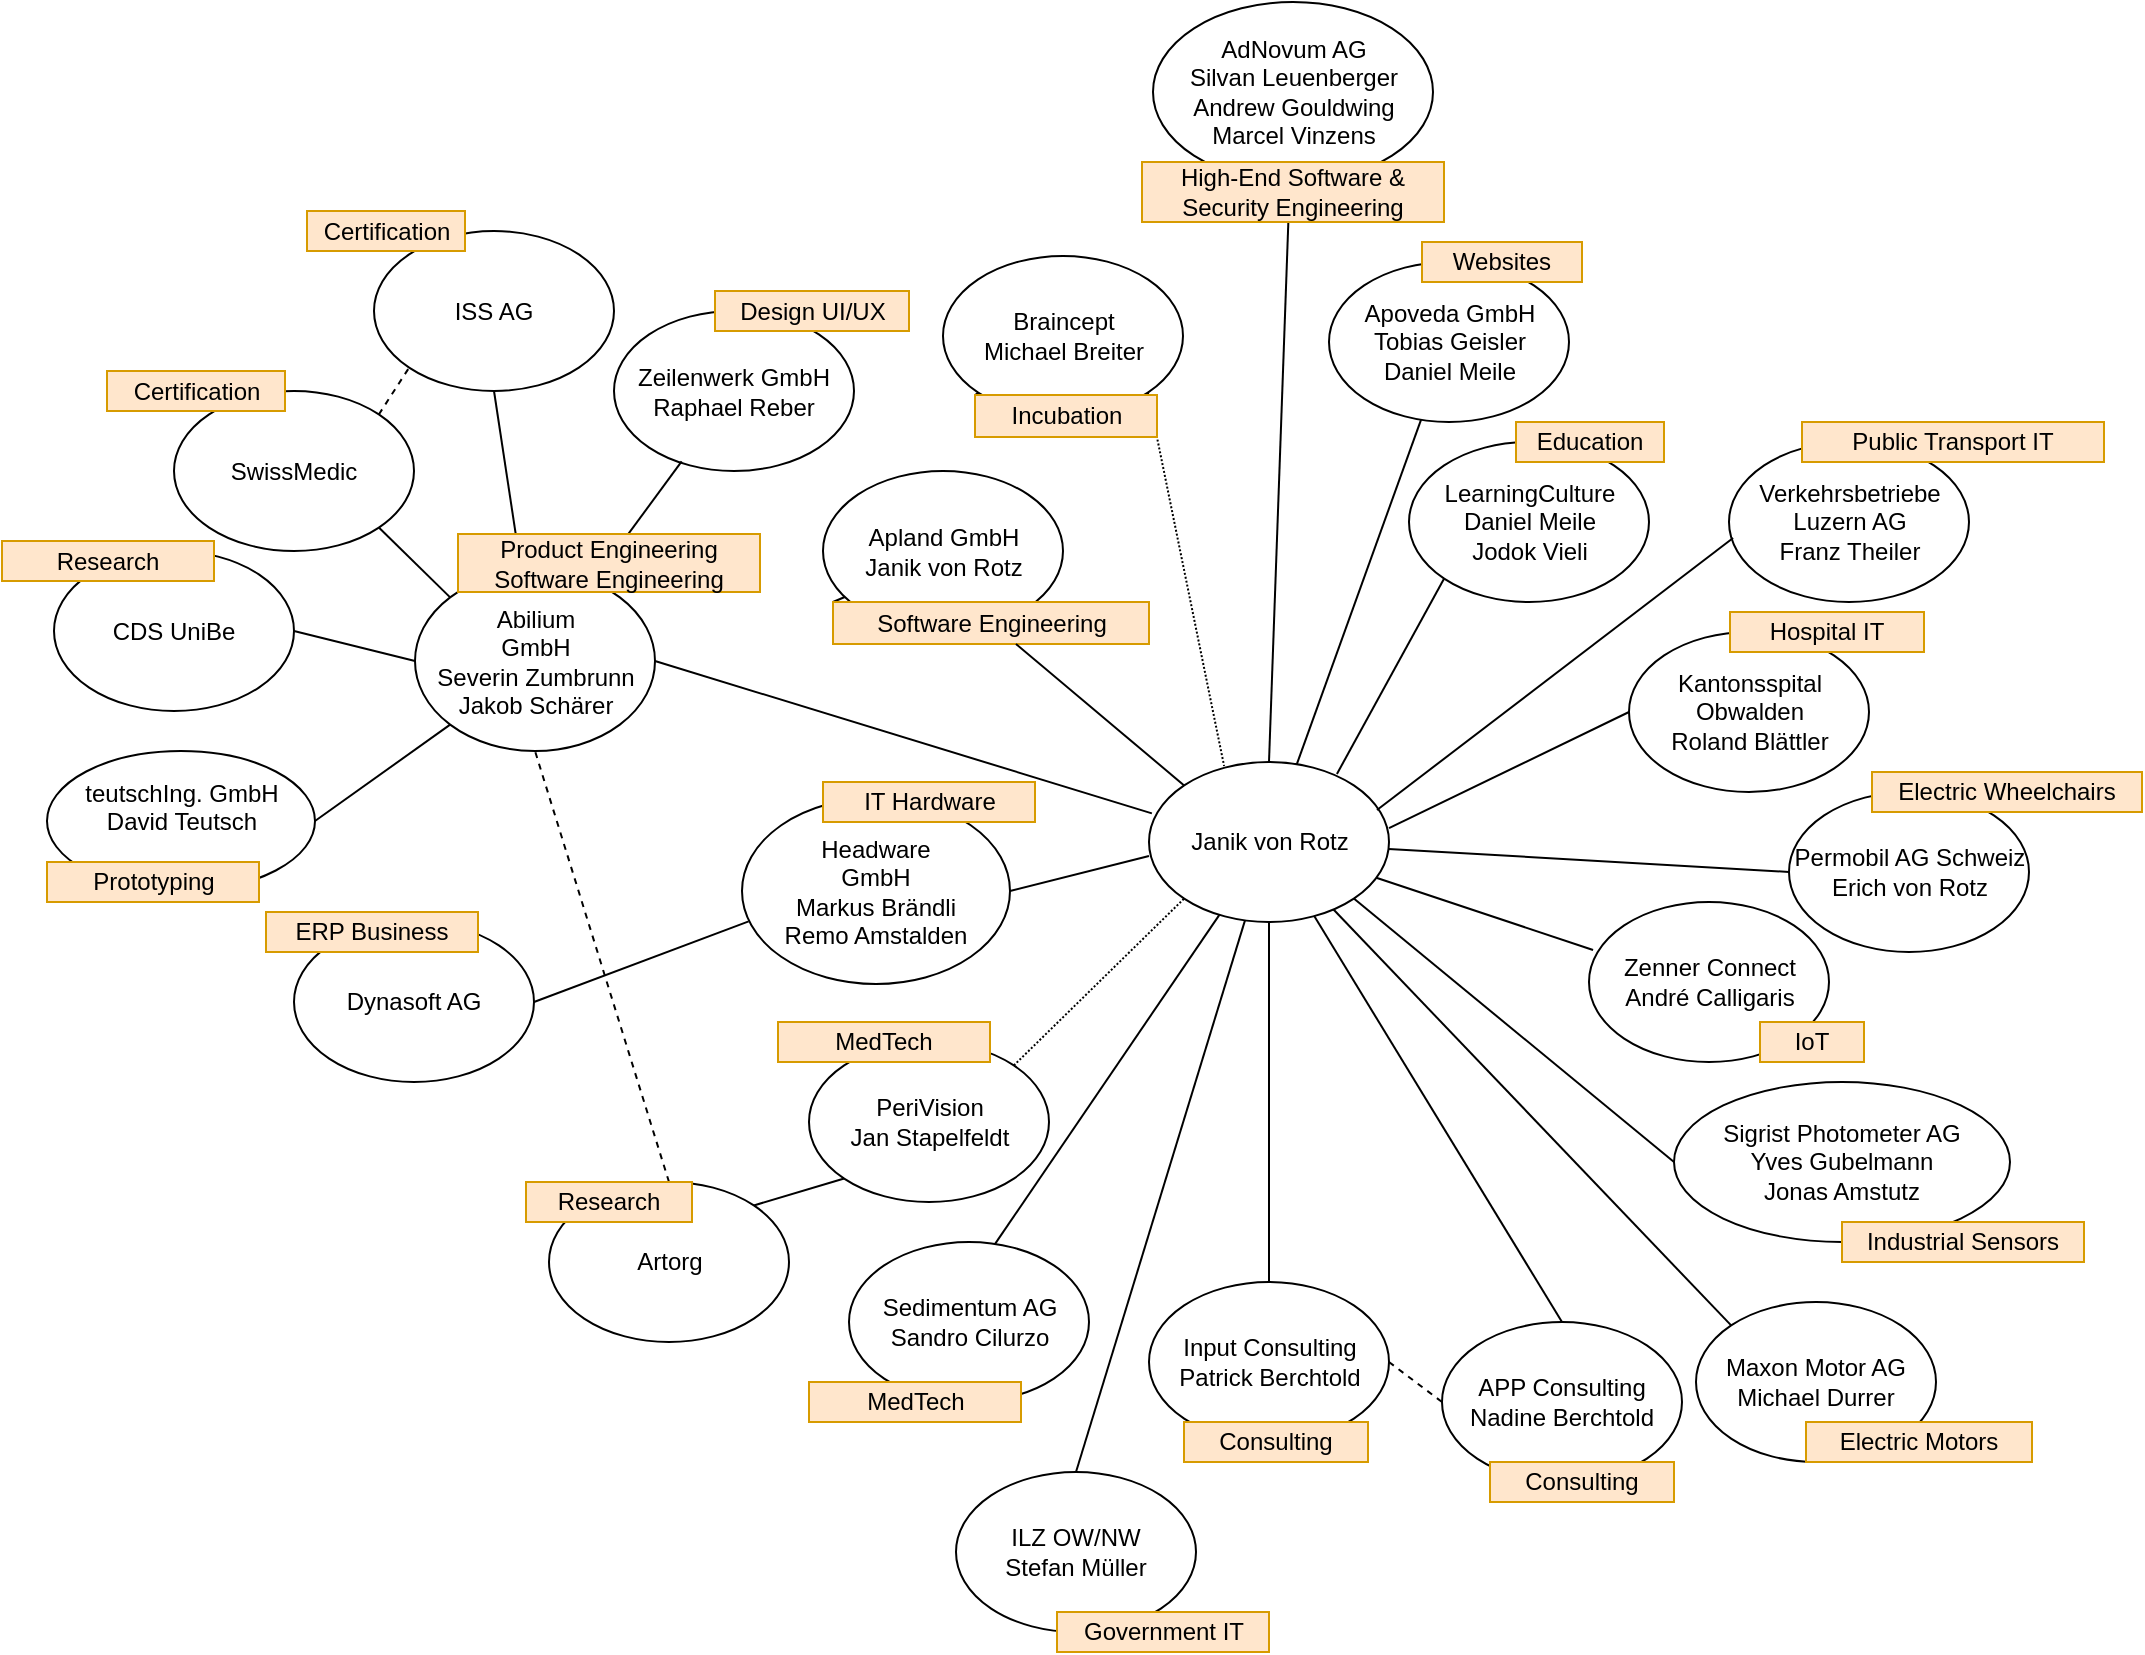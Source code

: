 <mxfile version="12.3.0" type="github" pages="1">
  <diagram name="Page-1" id="42789a77-a242-8287-6e28-9cd8cfd52e62">
    <mxGraphModel dx="1931" dy="1096" grid="1" gridSize="10" guides="1" tooltips="1" connect="1" arrows="1" fold="1" page="1" pageScale="1" pageWidth="1100" pageHeight="850" background="#ffffff" math="0" shadow="0">
      <root>
        <mxCell id="0"/>
        <mxCell id="1" parent="0"/>
        <mxCell id="yAKUKWo69UnJeg9u8PSo-51" value="" style="endArrow=none;html=1;exitX=1;exitY=1;exitDx=0;exitDy=0;entryX=0.313;entryY=0.025;entryDx=0;entryDy=0;dashed=1;dashPattern=1 1;entryPerimeter=0;" edge="1" parent="1" source="yAKUKWo69UnJeg9u8PSo-49" target="U_3eeoUp6OMtoiEWqaUz-1">
          <mxGeometry width="50" height="50" relative="1" as="geometry">
            <mxPoint x="529.926" y="555.716" as="sourcePoint"/>
            <mxPoint x="615.074" y="472.284" as="targetPoint"/>
          </mxGeometry>
        </mxCell>
        <mxCell id="yAKUKWo69UnJeg9u8PSo-45" value="" style="endArrow=none;html=1;exitX=0;exitY=0;exitDx=0;exitDy=0;" edge="1" parent="1" source="yAKUKWo69UnJeg9u8PSo-41" target="yAKUKWo69UnJeg9u8PSo-40">
          <mxGeometry width="50" height="50" relative="1" as="geometry">
            <mxPoint x="657.5" y="404" as="sourcePoint"/>
            <mxPoint x="644.088" y="118.48" as="targetPoint"/>
          </mxGeometry>
        </mxCell>
        <mxCell id="n5c8j3IFLlKjBMmSP-40-18" value="" style="endArrow=none;dashed=1;html=1;exitX=0.5;exitY=0;exitDx=0;exitDy=0;entryX=0.5;entryY=1;entryDx=0;entryDy=0;" parent="1" source="n5c8j3IFLlKjBMmSP-40-3" target="U_3eeoUp6OMtoiEWqaUz-2" edge="1">
          <mxGeometry width="50" height="50" relative="1" as="geometry">
            <mxPoint x="247.5" y="654" as="sourcePoint"/>
            <mxPoint x="297.5" y="604" as="targetPoint"/>
          </mxGeometry>
        </mxCell>
        <mxCell id="U_3eeoUp6OMtoiEWqaUz-1" value="&lt;div&gt;Janik von Rotz&lt;/div&gt;" style="ellipse;whiteSpace=wrap;html=1;" parent="1" vertex="1">
          <mxGeometry x="587.5" y="394" width="120" height="80" as="geometry"/>
        </mxCell>
        <mxCell id="U_3eeoUp6OMtoiEWqaUz-2" value="&lt;div&gt;Abilium&lt;/div&gt;&lt;div&gt;GmbH&lt;/div&gt;&lt;div&gt;Severin Zumbrunn&lt;br&gt;Jakob Schärer&lt;br&gt;&lt;/div&gt;" style="ellipse;whiteSpace=wrap;html=1;" parent="1" vertex="1">
          <mxGeometry x="220.5" y="298.5" width="120" height="90" as="geometry"/>
        </mxCell>
        <mxCell id="U_3eeoUp6OMtoiEWqaUz-3" value="" style="endArrow=none;html=1;entryX=0.012;entryY=0.321;entryDx=0;entryDy=0;exitX=1;exitY=0.5;exitDx=0;exitDy=0;entryPerimeter=0;" parent="1" source="U_3eeoUp6OMtoiEWqaUz-2" target="U_3eeoUp6OMtoiEWqaUz-1" edge="1">
          <mxGeometry width="50" height="50" relative="1" as="geometry">
            <mxPoint x="377.5" y="564" as="sourcePoint"/>
            <mxPoint x="427.5" y="514" as="targetPoint"/>
          </mxGeometry>
        </mxCell>
        <mxCell id="U_3eeoUp6OMtoiEWqaUz-5" value="Headware&lt;br&gt;GmbH&lt;br&gt;Markus Brändli&lt;br&gt;Remo Amstalden" style="ellipse;whiteSpace=wrap;html=1;" parent="1" vertex="1">
          <mxGeometry x="384" y="412" width="134" height="93" as="geometry"/>
        </mxCell>
        <mxCell id="U_3eeoUp6OMtoiEWqaUz-9" value="" style="endArrow=none;html=1;exitX=1;exitY=0.5;exitDx=0;exitDy=0;entryX=0.025;entryY=0.663;entryDx=0;entryDy=0;entryPerimeter=0;" parent="1" source="U_3eeoUp6OMtoiEWqaUz-8" target="U_3eeoUp6OMtoiEWqaUz-5" edge="1">
          <mxGeometry width="50" height="50" relative="1" as="geometry">
            <mxPoint x="287.5" y="554" as="sourcePoint"/>
            <mxPoint x="337.5" y="504" as="targetPoint"/>
          </mxGeometry>
        </mxCell>
        <mxCell id="U_3eeoUp6OMtoiEWqaUz-10" value="" style="endArrow=none;html=1;exitX=1;exitY=0.5;exitDx=0;exitDy=0;entryX=0;entryY=0.588;entryDx=0;entryDy=0;entryPerimeter=0;" parent="1" source="U_3eeoUp6OMtoiEWqaUz-5" target="U_3eeoUp6OMtoiEWqaUz-1" edge="1">
          <mxGeometry width="50" height="50" relative="1" as="geometry">
            <mxPoint x="507.5" y="504" as="sourcePoint"/>
            <mxPoint x="557.5" y="454" as="targetPoint"/>
          </mxGeometry>
        </mxCell>
        <mxCell id="U_3eeoUp6OMtoiEWqaUz-13" value="CDS UniBe" style="ellipse;whiteSpace=wrap;html=1;" parent="1" vertex="1">
          <mxGeometry x="40" y="288.5" width="120" height="80" as="geometry"/>
        </mxCell>
        <mxCell id="U_3eeoUp6OMtoiEWqaUz-14" value="" style="endArrow=none;html=1;entryX=1;entryY=0.5;entryDx=0;entryDy=0;exitX=0;exitY=0.5;exitDx=0;exitDy=0;" parent="1" source="U_3eeoUp6OMtoiEWqaUz-2" target="U_3eeoUp6OMtoiEWqaUz-13" edge="1">
          <mxGeometry width="50" height="50" relative="1" as="geometry">
            <mxPoint x="410" y="308.5" as="sourcePoint"/>
            <mxPoint x="460" y="258.5" as="targetPoint"/>
          </mxGeometry>
        </mxCell>
        <mxCell id="U_3eeoUp6OMtoiEWqaUz-16" value="" style="endArrow=none;html=1;exitX=0;exitY=0.5;exitDx=0;exitDy=0;" parent="1" source="U_3eeoUp6OMtoiEWqaUz-17" target="U_3eeoUp6OMtoiEWqaUz-1" edge="1">
          <mxGeometry width="50" height="50" relative="1" as="geometry">
            <mxPoint x="737.5" y="524" as="sourcePoint"/>
            <mxPoint x="787.5" y="474" as="targetPoint"/>
          </mxGeometry>
        </mxCell>
        <mxCell id="U_3eeoUp6OMtoiEWqaUz-17" value="&lt;div&gt;Permobil AG Schweiz&lt;/div&gt;&lt;div&gt;Erich von Rotz&lt;br&gt;&lt;/div&gt;" style="ellipse;whiteSpace=wrap;html=1;" parent="1" vertex="1">
          <mxGeometry x="907.5" y="409" width="120" height="80" as="geometry"/>
        </mxCell>
        <mxCell id="U_3eeoUp6OMtoiEWqaUz-19" value="&lt;div&gt;Verkehrsbetriebe Luzern AG&lt;/div&gt;&lt;div&gt;Franz Theiler&lt;br&gt;&lt;/div&gt;" style="ellipse;whiteSpace=wrap;html=1;" parent="1" vertex="1">
          <mxGeometry x="877.5" y="234" width="120" height="80" as="geometry"/>
        </mxCell>
        <mxCell id="U_3eeoUp6OMtoiEWqaUz-21" value="" style="endArrow=none;html=1;exitX=0.95;exitY=0.3;exitDx=0;exitDy=0;entryX=0.017;entryY=0.6;entryDx=0;entryDy=0;entryPerimeter=0;exitPerimeter=0;" parent="1" source="U_3eeoUp6OMtoiEWqaUz-1" target="U_3eeoUp6OMtoiEWqaUz-19" edge="1">
          <mxGeometry width="50" height="50" relative="1" as="geometry">
            <mxPoint x="697.5" y="404" as="sourcePoint"/>
            <mxPoint x="747.5" y="354" as="targetPoint"/>
          </mxGeometry>
        </mxCell>
        <mxCell id="U_3eeoUp6OMtoiEWqaUz-24" value="" style="endArrow=none;html=1;exitX=0.5;exitY=0;exitDx=0;exitDy=0;" parent="1" source="U_3eeoUp6OMtoiEWqaUz-1" target="U_3eeoUp6OMtoiEWqaUz-23" edge="1">
          <mxGeometry width="50" height="50" relative="1" as="geometry">
            <mxPoint x="617.5" y="384" as="sourcePoint"/>
            <mxPoint x="667.5" y="334" as="targetPoint"/>
          </mxGeometry>
        </mxCell>
        <mxCell id="U_3eeoUp6OMtoiEWqaUz-29" value="&lt;div&gt;Kantonsspital Obwalden&lt;/div&gt;&lt;div&gt;Roland Blättler&lt;br&gt;&lt;/div&gt;" style="ellipse;whiteSpace=wrap;html=1;" parent="1" vertex="1">
          <mxGeometry x="827.5" y="329" width="120" height="80" as="geometry"/>
        </mxCell>
        <mxCell id="U_3eeoUp6OMtoiEWqaUz-30" value="" style="endArrow=none;html=1;exitX=1;exitY=0.413;exitDx=0;exitDy=0;entryX=0;entryY=0.5;entryDx=0;entryDy=0;exitPerimeter=0;" parent="1" source="U_3eeoUp6OMtoiEWqaUz-1" target="U_3eeoUp6OMtoiEWqaUz-29" edge="1">
          <mxGeometry width="50" height="50" relative="1" as="geometry">
            <mxPoint x="777.5" y="484" as="sourcePoint"/>
            <mxPoint x="827.5" y="434" as="targetPoint"/>
          </mxGeometry>
        </mxCell>
        <mxCell id="U_3eeoUp6OMtoiEWqaUz-33" value="&lt;div&gt;ILZ OW/NW&lt;/div&gt;&lt;div&gt;Stefan Müller&lt;br&gt;&lt;/div&gt;" style="ellipse;whiteSpace=wrap;html=1;" parent="1" vertex="1">
          <mxGeometry x="491" y="749" width="120" height="80" as="geometry"/>
        </mxCell>
        <mxCell id="U_3eeoUp6OMtoiEWqaUz-35" value="" style="endArrow=none;html=1;exitX=0.5;exitY=0;exitDx=0;exitDy=0;" parent="1" source="U_3eeoUp6OMtoiEWqaUz-33" target="U_3eeoUp6OMtoiEWqaUz-1" edge="1">
          <mxGeometry width="50" height="50" relative="1" as="geometry">
            <mxPoint x="657.5" y="564" as="sourcePoint"/>
            <mxPoint x="707.5" y="514" as="targetPoint"/>
          </mxGeometry>
        </mxCell>
        <mxCell id="U_3eeoUp6OMtoiEWqaUz-41" value="&lt;div&gt;Apoveda GmbH&lt;/div&gt;&lt;div&gt;Tobias Geisler&lt;/div&gt;&lt;div&gt;Daniel Meile&lt;br&gt;&lt;/div&gt;" style="ellipse;whiteSpace=wrap;html=1;" parent="1" vertex="1">
          <mxGeometry x="677.5" y="144" width="120" height="80" as="geometry"/>
        </mxCell>
        <mxCell id="U_3eeoUp6OMtoiEWqaUz-44" value="" style="endArrow=none;html=1;" parent="1" source="U_3eeoUp6OMtoiEWqaUz-1" target="U_3eeoUp6OMtoiEWqaUz-41" edge="1">
          <mxGeometry width="50" height="50" relative="1" as="geometry">
            <mxPoint x="757.5" y="304" as="sourcePoint"/>
            <mxPoint x="807.5" y="254" as="targetPoint"/>
          </mxGeometry>
        </mxCell>
        <mxCell id="U737juosBFT6chBKeV1L-1" value="&lt;div&gt;Sedimentum AG&lt;/div&gt;&lt;div&gt;Sandro Cilurzo&lt;br&gt;&lt;/div&gt;" style="ellipse;whiteSpace=wrap;html=1;" parent="1" vertex="1">
          <mxGeometry x="437.5" y="634" width="120" height="80" as="geometry"/>
        </mxCell>
        <mxCell id="U737juosBFT6chBKeV1L-3" value="" style="endArrow=none;html=1;exitX=0.608;exitY=0.013;exitDx=0;exitDy=0;exitPerimeter=0;" parent="1" source="U737juosBFT6chBKeV1L-1" target="U_3eeoUp6OMtoiEWqaUz-1" edge="1">
          <mxGeometry width="50" height="50" relative="1" as="geometry">
            <mxPoint x="667.5" y="734" as="sourcePoint"/>
            <mxPoint x="717.5" y="684" as="targetPoint"/>
          </mxGeometry>
        </mxCell>
        <mxCell id="n5c8j3IFLlKjBMmSP-40-1" value="&lt;div&gt;PeriVision&lt;/div&gt;&lt;div&gt;Jan Stapelfeldt&lt;br&gt;&lt;/div&gt;" style="ellipse;whiteSpace=wrap;html=1;" parent="1" vertex="1">
          <mxGeometry x="417.5" y="534" width="120" height="80" as="geometry"/>
        </mxCell>
        <mxCell id="n5c8j3IFLlKjBMmSP-40-2" value="" style="endArrow=none;html=1;exitX=1;exitY=0;exitDx=0;exitDy=0;entryX=0;entryY=1;entryDx=0;entryDy=0;dashed=1;dashPattern=1 1;" parent="1" source="n5c8j3IFLlKjBMmSP-40-1" target="U_3eeoUp6OMtoiEWqaUz-1" edge="1">
          <mxGeometry width="50" height="50" relative="1" as="geometry">
            <mxPoint x="620.46" y="645.04" as="sourcePoint"/>
            <mxPoint x="650.192" y="483.702" as="targetPoint"/>
          </mxGeometry>
        </mxCell>
        <mxCell id="n5c8j3IFLlKjBMmSP-40-3" value="Artorg" style="ellipse;whiteSpace=wrap;html=1;" parent="1" vertex="1">
          <mxGeometry x="287.5" y="604" width="120" height="80" as="geometry"/>
        </mxCell>
        <mxCell id="n5c8j3IFLlKjBMmSP-40-4" value="" style="endArrow=none;html=1;exitX=1;exitY=0;exitDx=0;exitDy=0;entryX=0;entryY=1;entryDx=0;entryDy=0;" parent="1" source="n5c8j3IFLlKjBMmSP-40-3" target="n5c8j3IFLlKjBMmSP-40-1" edge="1">
          <mxGeometry width="50" height="50" relative="1" as="geometry">
            <mxPoint x="327.5" y="514" as="sourcePoint"/>
            <mxPoint x="400.5" y="497.04" as="targetPoint"/>
          </mxGeometry>
        </mxCell>
        <mxCell id="n5c8j3IFLlKjBMmSP-40-5" value="SwissMedic" style="ellipse;whiteSpace=wrap;html=1;" parent="1" vertex="1">
          <mxGeometry x="100" y="208.5" width="120" height="80" as="geometry"/>
        </mxCell>
        <mxCell id="n5c8j3IFLlKjBMmSP-40-6" value="" style="endArrow=none;html=1;entryX=1;entryY=1;entryDx=0;entryDy=0;exitX=0;exitY=0;exitDx=0;exitDy=0;" parent="1" source="U_3eeoUp6OMtoiEWqaUz-2" target="n5c8j3IFLlKjBMmSP-40-5" edge="1">
          <mxGeometry width="50" height="50" relative="1" as="geometry">
            <mxPoint x="250" y="388.5" as="sourcePoint"/>
            <mxPoint x="180" y="378.5" as="targetPoint"/>
          </mxGeometry>
        </mxCell>
        <mxCell id="n5c8j3IFLlKjBMmSP-40-7" value="&lt;div&gt;Zeilenwerk GmbH&lt;/div&gt;&lt;div&gt;Raphael Reber&lt;br&gt;&lt;/div&gt;" style="ellipse;whiteSpace=wrap;html=1;" parent="1" vertex="1">
          <mxGeometry x="320" y="168.5" width="120" height="80" as="geometry"/>
        </mxCell>
        <mxCell id="n5c8j3IFLlKjBMmSP-40-8" value="" style="endArrow=none;html=1;entryX=0.282;entryY=0.94;entryDx=0;entryDy=0;entryPerimeter=0;" parent="1" source="U_3eeoUp6OMtoiEWqaUz-2" target="n5c8j3IFLlKjBMmSP-40-7" edge="1">
          <mxGeometry width="50" height="50" relative="1" as="geometry">
            <mxPoint x="267.574" y="360.216" as="sourcePoint"/>
            <mxPoint x="212.426" y="286.784" as="targetPoint"/>
          </mxGeometry>
        </mxCell>
        <mxCell id="n5c8j3IFLlKjBMmSP-40-9" value="&lt;div&gt;teutschIng. GmbH&lt;/div&gt;&lt;div&gt;David Teutsch&lt;br&gt;&lt;br/&gt;    &lt;/div&gt;" style="ellipse;whiteSpace=wrap;html=1;" parent="1" vertex="1">
          <mxGeometry x="36.5" y="388.5" width="134" height="70" as="geometry"/>
        </mxCell>
        <mxCell id="n5c8j3IFLlKjBMmSP-40-10" value="" style="endArrow=none;html=1;entryX=1;entryY=0.5;entryDx=0;entryDy=0;exitX=0;exitY=1;exitDx=0;exitDy=0;" parent="1" source="U_3eeoUp6OMtoiEWqaUz-2" target="n5c8j3IFLlKjBMmSP-40-9" edge="1">
          <mxGeometry width="50" height="50" relative="1" as="geometry">
            <mxPoint x="387.5" y="364" as="sourcePoint"/>
            <mxPoint x="317.5" y="354" as="targetPoint"/>
          </mxGeometry>
        </mxCell>
        <mxCell id="n5c8j3IFLlKjBMmSP-40-11" value="Zenner Connect&lt;br&gt;André Calligaris" style="ellipse;whiteSpace=wrap;html=1;" parent="1" vertex="1">
          <mxGeometry x="807.5" y="464" width="120" height="80" as="geometry"/>
        </mxCell>
        <mxCell id="n5c8j3IFLlKjBMmSP-40-12" value="&lt;div&gt;LearningCulture&lt;br&gt;&lt;/div&gt;&lt;div&gt;Daniel Meile&lt;/div&gt;&lt;div&gt;Jodok Vieli&lt;br&gt;&lt;/div&gt;" style="ellipse;whiteSpace=wrap;html=1;" parent="1" vertex="1">
          <mxGeometry x="717.5" y="234" width="120" height="80" as="geometry"/>
        </mxCell>
        <mxCell id="n5c8j3IFLlKjBMmSP-40-13" value="" style="endArrow=none;html=1;entryX=0;entryY=1;entryDx=0;entryDy=0;exitX=0.783;exitY=0.075;exitDx=0;exitDy=0;exitPerimeter=0;" parent="1" source="U_3eeoUp6OMtoiEWqaUz-1" target="n5c8j3IFLlKjBMmSP-40-12" edge="1">
          <mxGeometry width="50" height="50" relative="1" as="geometry">
            <mxPoint x="677.5" y="394" as="sourcePoint"/>
            <mxPoint x="705.074" y="282.284" as="targetPoint"/>
          </mxGeometry>
        </mxCell>
        <mxCell id="n5c8j3IFLlKjBMmSP-40-14" value="&lt;div&gt;Maxon Motor AG&lt;/div&gt;&lt;div&gt;Michael Durrer&lt;br&gt;&lt;/div&gt;" style="ellipse;whiteSpace=wrap;html=1;" parent="1" vertex="1">
          <mxGeometry x="861" y="664" width="120" height="80" as="geometry"/>
        </mxCell>
        <mxCell id="n5c8j3IFLlKjBMmSP-40-15" value="&lt;div&gt;Sigrist Photometer AG&lt;/div&gt;&lt;div&gt;Yves Gubelmann&lt;/div&gt;&lt;div&gt;Jonas Amstutz&lt;br&gt;&lt;/div&gt;" style="ellipse;whiteSpace=wrap;html=1;" parent="1" vertex="1">
          <mxGeometry x="850" y="554" width="168" height="80" as="geometry"/>
        </mxCell>
        <mxCell id="n5c8j3IFLlKjBMmSP-40-16" value="&lt;div&gt;APP Consulting&lt;br&gt;&lt;/div&gt;&lt;div&gt;Nadine Berchtold&lt;br&gt;&lt;/div&gt;" style="ellipse;whiteSpace=wrap;html=1;" parent="1" vertex="1">
          <mxGeometry x="734" y="674" width="120" height="80" as="geometry"/>
        </mxCell>
        <mxCell id="n5c8j3IFLlKjBMmSP-40-17" value="&lt;div&gt;Input Consulting&lt;/div&gt;&lt;div&gt;Patrick Berchtold&lt;br&gt;&lt;/div&gt;" style="ellipse;whiteSpace=wrap;html=1;" parent="1" vertex="1">
          <mxGeometry x="587.5" y="654" width="120" height="80" as="geometry"/>
        </mxCell>
        <mxCell id="yAKUKWo69UnJeg9u8PSo-1" value="ISS AG" style="ellipse;whiteSpace=wrap;html=1;" vertex="1" parent="1">
          <mxGeometry x="200" y="128.5" width="120" height="80" as="geometry"/>
        </mxCell>
        <mxCell id="yAKUKWo69UnJeg9u8PSo-4" value="" style="endArrow=none;html=1;entryX=0.5;entryY=1;entryDx=0;entryDy=0;" edge="1" parent="1" source="U_3eeoUp6OMtoiEWqaUz-2" target="yAKUKWo69UnJeg9u8PSo-1">
          <mxGeometry width="50" height="50" relative="1" as="geometry">
            <mxPoint x="267.574" y="360.216" as="sourcePoint"/>
            <mxPoint x="212.426" y="286.784" as="targetPoint"/>
          </mxGeometry>
        </mxCell>
        <mxCell id="yAKUKWo69UnJeg9u8PSo-5" value="" style="endArrow=none;dashed=1;html=1;exitX=1;exitY=0;exitDx=0;exitDy=0;entryX=0;entryY=1;entryDx=0;entryDy=0;" edge="1" parent="1" source="n5c8j3IFLlKjBMmSP-40-5" target="yAKUKWo69UnJeg9u8PSo-1">
          <mxGeometry width="50" height="50" relative="1" as="geometry">
            <mxPoint x="240" y="658.5" as="sourcePoint"/>
            <mxPoint x="310" y="428.5" as="targetPoint"/>
          </mxGeometry>
        </mxCell>
        <mxCell id="yAKUKWo69UnJeg9u8PSo-6" value="" style="endArrow=none;html=1;entryX=0.017;entryY=0.3;entryDx=0;entryDy=0;entryPerimeter=0;" edge="1" parent="1" source="U_3eeoUp6OMtoiEWqaUz-1" target="n5c8j3IFLlKjBMmSP-40-11">
          <mxGeometry width="50" height="50" relative="1" as="geometry">
            <mxPoint x="697.5" y="453" as="sourcePoint"/>
            <mxPoint x="664.46" y="484" as="targetPoint"/>
          </mxGeometry>
        </mxCell>
        <mxCell id="yAKUKWo69UnJeg9u8PSo-7" value="" style="endArrow=none;html=1;entryX=0;entryY=0.5;entryDx=0;entryDy=0;exitX=1;exitY=1;exitDx=0;exitDy=0;" edge="1" parent="1" source="U_3eeoUp6OMtoiEWqaUz-1" target="n5c8j3IFLlKjBMmSP-40-15">
          <mxGeometry width="50" height="50" relative="1" as="geometry">
            <mxPoint x="714.5" y="463.04" as="sourcePoint"/>
            <mxPoint x="819.54" y="498" as="targetPoint"/>
          </mxGeometry>
        </mxCell>
        <mxCell id="yAKUKWo69UnJeg9u8PSo-9" value="" style="endArrow=none;dashed=1;html=1;exitX=1;exitY=0.5;exitDx=0;exitDy=0;entryX=0;entryY=0.5;entryDx=0;entryDy=0;" edge="1" parent="1" source="n5c8j3IFLlKjBMmSP-40-17" target="n5c8j3IFLlKjBMmSP-40-16">
          <mxGeometry width="50" height="50" relative="1" as="geometry">
            <mxPoint x="377.5" y="634" as="sourcePoint"/>
            <mxPoint x="457.5" y="379" as="targetPoint"/>
          </mxGeometry>
        </mxCell>
        <mxCell id="yAKUKWo69UnJeg9u8PSo-10" value="" style="endArrow=none;html=1;entryX=0.5;entryY=1;entryDx=0;entryDy=0;exitX=0.5;exitY=0;exitDx=0;exitDy=0;" edge="1" parent="1" source="n5c8j3IFLlKjBMmSP-40-17" target="U_3eeoUp6OMtoiEWqaUz-1">
          <mxGeometry width="50" height="50" relative="1" as="geometry">
            <mxPoint x="547.5" y="754" as="sourcePoint"/>
            <mxPoint x="664.46" y="484" as="targetPoint"/>
          </mxGeometry>
        </mxCell>
        <mxCell id="yAKUKWo69UnJeg9u8PSo-11" value="" style="endArrow=none;html=1;exitX=0.5;exitY=0;exitDx=0;exitDy=0;" edge="1" parent="1" source="n5c8j3IFLlKjBMmSP-40-16" target="U_3eeoUp6OMtoiEWqaUz-1">
          <mxGeometry width="50" height="50" relative="1" as="geometry">
            <mxPoint x="657.5" y="664" as="sourcePoint"/>
            <mxPoint x="657.5" y="484" as="targetPoint"/>
          </mxGeometry>
        </mxCell>
        <mxCell id="yAKUKWo69UnJeg9u8PSo-12" value="" style="endArrow=none;html=1;exitX=0;exitY=0;exitDx=0;exitDy=0;" edge="1" parent="1" source="n5c8j3IFLlKjBMmSP-40-14" target="U_3eeoUp6OMtoiEWqaUz-1">
          <mxGeometry width="50" height="50" relative="1" as="geometry">
            <mxPoint x="777.5" y="714" as="sourcePoint"/>
            <mxPoint x="674.545" y="482.352" as="targetPoint"/>
          </mxGeometry>
        </mxCell>
        <mxCell id="yAKUKWo69UnJeg9u8PSo-13" value="Certification" style="text;html=1;strokeColor=#d79b00;fillColor=#ffe6cc;align=center;verticalAlign=middle;whiteSpace=wrap;rounded=0;" vertex="1" parent="1">
          <mxGeometry x="166.5" y="118.5" width="79" height="20" as="geometry"/>
        </mxCell>
        <mxCell id="yAKUKWo69UnJeg9u8PSo-14" value="Certification" style="text;html=1;strokeColor=#d79b00;fillColor=#ffe6cc;align=center;verticalAlign=middle;whiteSpace=wrap;rounded=0;" vertex="1" parent="1">
          <mxGeometry x="66.5" y="198.5" width="89" height="20" as="geometry"/>
        </mxCell>
        <mxCell id="yAKUKWo69UnJeg9u8PSo-15" value="Design UI/UX" style="text;html=1;strokeColor=#d79b00;fillColor=#ffe6cc;align=center;verticalAlign=middle;whiteSpace=wrap;rounded=0;" vertex="1" parent="1">
          <mxGeometry x="370.5" y="158.5" width="97" height="20" as="geometry"/>
        </mxCell>
        <mxCell id="yAKUKWo69UnJeg9u8PSo-16" value="Education" style="text;html=1;strokeColor=#d79b00;fillColor=#ffe6cc;align=center;verticalAlign=middle;whiteSpace=wrap;rounded=0;" vertex="1" parent="1">
          <mxGeometry x="771" y="224" width="74" height="20" as="geometry"/>
        </mxCell>
        <mxCell id="yAKUKWo69UnJeg9u8PSo-17" value="Websites" style="text;html=1;strokeColor=#d79b00;fillColor=#ffe6cc;align=center;verticalAlign=middle;whiteSpace=wrap;rounded=0;" vertex="1" parent="1">
          <mxGeometry x="724" y="134" width="80" height="20" as="geometry"/>
        </mxCell>
        <mxCell id="yAKUKWo69UnJeg9u8PSo-18" value="Public Transport IT" style="text;html=1;strokeColor=#d79b00;fillColor=#ffe6cc;align=center;verticalAlign=middle;whiteSpace=wrap;rounded=0;" vertex="1" parent="1">
          <mxGeometry x="914" y="224" width="151" height="20" as="geometry"/>
        </mxCell>
        <mxCell id="yAKUKWo69UnJeg9u8PSo-19" value="Hospital IT" style="text;html=1;strokeColor=#d79b00;fillColor=#ffe6cc;align=center;verticalAlign=middle;whiteSpace=wrap;rounded=0;" vertex="1" parent="1">
          <mxGeometry x="878" y="319" width="97" height="20" as="geometry"/>
        </mxCell>
        <mxCell id="yAKUKWo69UnJeg9u8PSo-20" value="Electric Wheelchairs" style="text;html=1;strokeColor=#d79b00;fillColor=#ffe6cc;align=center;verticalAlign=middle;whiteSpace=wrap;rounded=0;" vertex="1" parent="1">
          <mxGeometry x="949" y="399" width="135" height="20" as="geometry"/>
        </mxCell>
        <mxCell id="yAKUKWo69UnJeg9u8PSo-21" value="IoT" style="text;html=1;strokeColor=#d79b00;fillColor=#ffe6cc;align=center;verticalAlign=middle;whiteSpace=wrap;rounded=0;" vertex="1" parent="1">
          <mxGeometry x="893" y="524" width="52" height="20" as="geometry"/>
        </mxCell>
        <mxCell id="yAKUKWo69UnJeg9u8PSo-22" value="Industrial Sensors" style="text;html=1;strokeColor=#d79b00;fillColor=#ffe6cc;align=center;verticalAlign=middle;whiteSpace=wrap;rounded=0;" vertex="1" parent="1">
          <mxGeometry x="934" y="624" width="121" height="20" as="geometry"/>
        </mxCell>
        <mxCell id="yAKUKWo69UnJeg9u8PSo-23" value="Electric Motors" style="text;html=1;strokeColor=#d79b00;fillColor=#ffe6cc;align=center;verticalAlign=middle;whiteSpace=wrap;rounded=0;" vertex="1" parent="1">
          <mxGeometry x="916" y="724" width="113" height="20" as="geometry"/>
        </mxCell>
        <mxCell id="yAKUKWo69UnJeg9u8PSo-24" value="Consulting" style="text;html=1;strokeColor=#d79b00;fillColor=#ffe6cc;align=center;verticalAlign=middle;whiteSpace=wrap;rounded=0;" vertex="1" parent="1">
          <mxGeometry x="758" y="744" width="92" height="20" as="geometry"/>
        </mxCell>
        <mxCell id="yAKUKWo69UnJeg9u8PSo-27" value="Consulting" style="text;html=1;strokeColor=#d79b00;fillColor=#ffe6cc;align=center;verticalAlign=middle;whiteSpace=wrap;rounded=0;" vertex="1" parent="1">
          <mxGeometry x="605" y="724" width="92" height="20" as="geometry"/>
        </mxCell>
        <mxCell id="yAKUKWo69UnJeg9u8PSo-28" value="Government IT" style="text;html=1;strokeColor=#d79b00;fillColor=#ffe6cc;align=center;verticalAlign=middle;whiteSpace=wrap;rounded=0;" vertex="1" parent="1">
          <mxGeometry x="541.5" y="819" width="106" height="20" as="geometry"/>
        </mxCell>
        <mxCell id="yAKUKWo69UnJeg9u8PSo-29" value="MedTech" style="text;html=1;strokeColor=#d79b00;fillColor=#ffe6cc;align=center;verticalAlign=middle;whiteSpace=wrap;rounded=0;" vertex="1" parent="1">
          <mxGeometry x="417.5" y="704" width="106" height="20" as="geometry"/>
        </mxCell>
        <mxCell id="yAKUKWo69UnJeg9u8PSo-30" value="MedTech" style="text;html=1;strokeColor=#d79b00;fillColor=#ffe6cc;align=center;verticalAlign=middle;whiteSpace=wrap;rounded=0;" vertex="1" parent="1">
          <mxGeometry x="402" y="524" width="106" height="20" as="geometry"/>
        </mxCell>
        <mxCell id="yAKUKWo69UnJeg9u8PSo-31" value="IT Hardware" style="text;html=1;strokeColor=#d79b00;fillColor=#ffe6cc;align=center;verticalAlign=middle;whiteSpace=wrap;rounded=0;" vertex="1" parent="1">
          <mxGeometry x="424.5" y="404" width="106" height="20" as="geometry"/>
        </mxCell>
        <mxCell id="yAKUKWo69UnJeg9u8PSo-33" value="Prototyping" style="text;html=1;strokeColor=#d79b00;fillColor=#ffe6cc;align=center;verticalAlign=middle;whiteSpace=wrap;rounded=0;" vertex="1" parent="1">
          <mxGeometry x="36.5" y="444" width="106" height="20" as="geometry"/>
        </mxCell>
        <mxCell id="yAKUKWo69UnJeg9u8PSo-34" value="Research" style="text;html=1;strokeColor=#d79b00;fillColor=#ffe6cc;align=center;verticalAlign=middle;whiteSpace=wrap;rounded=0;" vertex="1" parent="1">
          <mxGeometry x="14" y="283.5" width="106" height="20" as="geometry"/>
        </mxCell>
        <mxCell id="yAKUKWo69UnJeg9u8PSo-35" value="Product Engineering&lt;br&gt;Software Engineering" style="text;html=1;strokeColor=#d79b00;fillColor=#ffe6cc;align=center;verticalAlign=middle;whiteSpace=wrap;rounded=0;" vertex="1" parent="1">
          <mxGeometry x="242" y="280" width="151" height="29" as="geometry"/>
        </mxCell>
        <mxCell id="yAKUKWo69UnJeg9u8PSo-39" value="Research" style="text;html=1;strokeColor=#d79b00;fillColor=#ffe6cc;align=center;verticalAlign=middle;whiteSpace=wrap;rounded=0;" vertex="1" parent="1">
          <mxGeometry x="276" y="604" width="83" height="20" as="geometry"/>
        </mxCell>
        <mxCell id="yAKUKWo69UnJeg9u8PSo-40" value="Apland GmbH&lt;br&gt;Janik von Rotz" style="ellipse;whiteSpace=wrap;html=1;" vertex="1" parent="1">
          <mxGeometry x="424.5" y="248.5" width="120" height="80" as="geometry"/>
        </mxCell>
        <mxCell id="yAKUKWo69UnJeg9u8PSo-43" value="" style="group" vertex="1" connectable="0" parent="1">
          <mxGeometry x="146" y="469" width="134" height="85" as="geometry"/>
        </mxCell>
        <mxCell id="U_3eeoUp6OMtoiEWqaUz-8" value="Dynasoft AG" style="ellipse;whiteSpace=wrap;html=1;" parent="yAKUKWo69UnJeg9u8PSo-43" vertex="1">
          <mxGeometry x="14" y="5" width="120" height="80" as="geometry"/>
        </mxCell>
        <mxCell id="yAKUKWo69UnJeg9u8PSo-32" value="ERP Business" style="text;html=1;strokeColor=#d79b00;fillColor=#ffe6cc;align=center;verticalAlign=middle;whiteSpace=wrap;rounded=0;" vertex="1" parent="yAKUKWo69UnJeg9u8PSo-43">
          <mxGeometry width="106" height="20" as="geometry"/>
        </mxCell>
        <mxCell id="yAKUKWo69UnJeg9u8PSo-44" value="" style="group" vertex="1" connectable="0" parent="1">
          <mxGeometry x="584" y="14" width="151" height="110" as="geometry"/>
        </mxCell>
        <mxCell id="U_3eeoUp6OMtoiEWqaUz-23" value="&lt;div&gt;AdNovum AG&lt;/div&gt;&lt;div&gt;Silvan Leuenberger&lt;/div&gt;&lt;div&gt;Andrew Gouldwing&lt;/div&gt;&lt;div&gt;Marcel Vinzens&lt;br&gt;&lt;/div&gt;" style="ellipse;whiteSpace=wrap;html=1;" parent="yAKUKWo69UnJeg9u8PSo-44" vertex="1">
          <mxGeometry x="5.5" width="140" height="90" as="geometry"/>
        </mxCell>
        <mxCell id="yAKUKWo69UnJeg9u8PSo-36" value="High-End Software &amp;amp; Security Engineering" style="text;html=1;strokeColor=#d79b00;fillColor=#ffe6cc;align=center;verticalAlign=middle;whiteSpace=wrap;rounded=0;" vertex="1" parent="yAKUKWo69UnJeg9u8PSo-44">
          <mxGeometry y="80" width="151" height="30" as="geometry"/>
        </mxCell>
        <mxCell id="yAKUKWo69UnJeg9u8PSo-41" value="Software Engineering" style="text;html=1;strokeColor=#d79b00;fillColor=#ffe6cc;align=center;verticalAlign=middle;whiteSpace=wrap;rounded=0;" vertex="1" parent="1">
          <mxGeometry x="429.5" y="314" width="158" height="21" as="geometry"/>
        </mxCell>
        <mxCell id="yAKUKWo69UnJeg9u8PSo-47" value="" style="endArrow=none;html=1;exitX=0;exitY=0;exitDx=0;exitDy=0;" edge="1" parent="1" source="U_3eeoUp6OMtoiEWqaUz-1" target="yAKUKWo69UnJeg9u8PSo-41">
          <mxGeometry width="50" height="50" relative="1" as="geometry">
            <mxPoint x="605.074" y="405.716" as="sourcePoint"/>
            <mxPoint x="518.471" y="321.471" as="targetPoint"/>
          </mxGeometry>
        </mxCell>
        <mxCell id="yAKUKWo69UnJeg9u8PSo-48" value="" style="endArrow=none;html=1;exitX=0;exitY=0;exitDx=0;exitDy=0;" edge="1" parent="1" source="yAKUKWo69UnJeg9u8PSo-50" target="yAKUKWo69UnJeg9u8PSo-49">
          <mxGeometry width="50" height="50" relative="1" as="geometry">
            <mxPoint x="717.5" y="296.5" as="sourcePoint"/>
            <mxPoint x="704.088" y="10.98" as="targetPoint"/>
          </mxGeometry>
        </mxCell>
        <mxCell id="yAKUKWo69UnJeg9u8PSo-49" value="Braincept&lt;br&gt;Michael Breiter" style="ellipse;whiteSpace=wrap;html=1;" vertex="1" parent="1">
          <mxGeometry x="484.5" y="141" width="120" height="80" as="geometry"/>
        </mxCell>
        <mxCell id="yAKUKWo69UnJeg9u8PSo-50" value="Incubation" style="text;html=1;strokeColor=#d79b00;fillColor=#ffe6cc;align=center;verticalAlign=middle;whiteSpace=wrap;rounded=0;" vertex="1" parent="1">
          <mxGeometry x="500.5" y="210.5" width="91" height="21" as="geometry"/>
        </mxCell>
      </root>
    </mxGraphModel>
  </diagram>
</mxfile>
